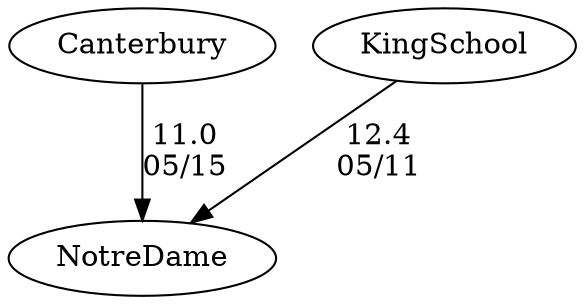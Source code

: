 digraph boys3foursNotreDame {Canterbury [URL="boys3foursNotreDameCanterbury.html"];NotreDame [URL="boys3foursNotreDameNotreDame.html"];KingSchool [URL="boys3foursNotreDameKingSchool.html"];KingSchool -> NotreDame[label="12.4
05/11", weight="88", tooltip="NEIRA Boys Fours, King School vs Notre Dame West Haven			
Distance: 1500 Conditions: Gusty head wind with an incoming tide, racing was against the river current.
Slight chop in areas on the race course but for the most part flat water. Comments: Close racing across all events.
In the 1V race King and Notre Dame were even with 350 meters to go when ND 1V caught a boat stopping crab.
The King 4V raced in the 3V event.
None", URL="https://www.row2k.com/results/resultspage.cfm?UID=C2E6E8A1044F05A33E020958ED412AA3&cat=1", random="random"]; 
Canterbury -> NotreDame[label="11.0
05/15", weight="89", tooltip="NEIRA Boys Fours, Canterbury vs Notre Dame			
Distance: 1500 Conditions: Calm water, slack tide racing against the river current.
The Canterbury Girls 1V4+ raced in the 2nd race against the Notre Dame 2V, 3V and Canterbury Boys 2V boats. Comments: Great racing by all in some rainy conditions!
None", URL="https://www.row2k.com/results/resultspage.cfm?UID=81C8AB79B6EFAFA8C32CEA9B19955B6E&cat=1", random="random"]}